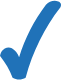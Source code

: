 <mxfile version="14.6.13" type="device"><diagram id="3OzSH7vWBfl-pSeSmUXv" name="Seite-1"><mxGraphModel dx="1086" dy="3304" grid="1" gridSize="10" guides="1" tooltips="1" connect="1" arrows="1" fold="1" page="1" pageScale="1" pageWidth="827" pageHeight="1169" math="0" shadow="0"><root><mxCell id="0"/><mxCell id="1" parent="0"/><mxCell id="1JoC-03PIOamQDb1PYlA-1" value="" style="verticalLabelPosition=bottom;verticalAlign=top;html=1;shape=mxgraph.basic.tick;strokeWidth=4;strokeColor=none;fillColor=#2072B8;" vertex="1" parent="1"><mxGeometry x="40.0" y="-2280" width="30.6" height="40" as="geometry"/></mxCell></root></mxGraphModel></diagram></mxfile>